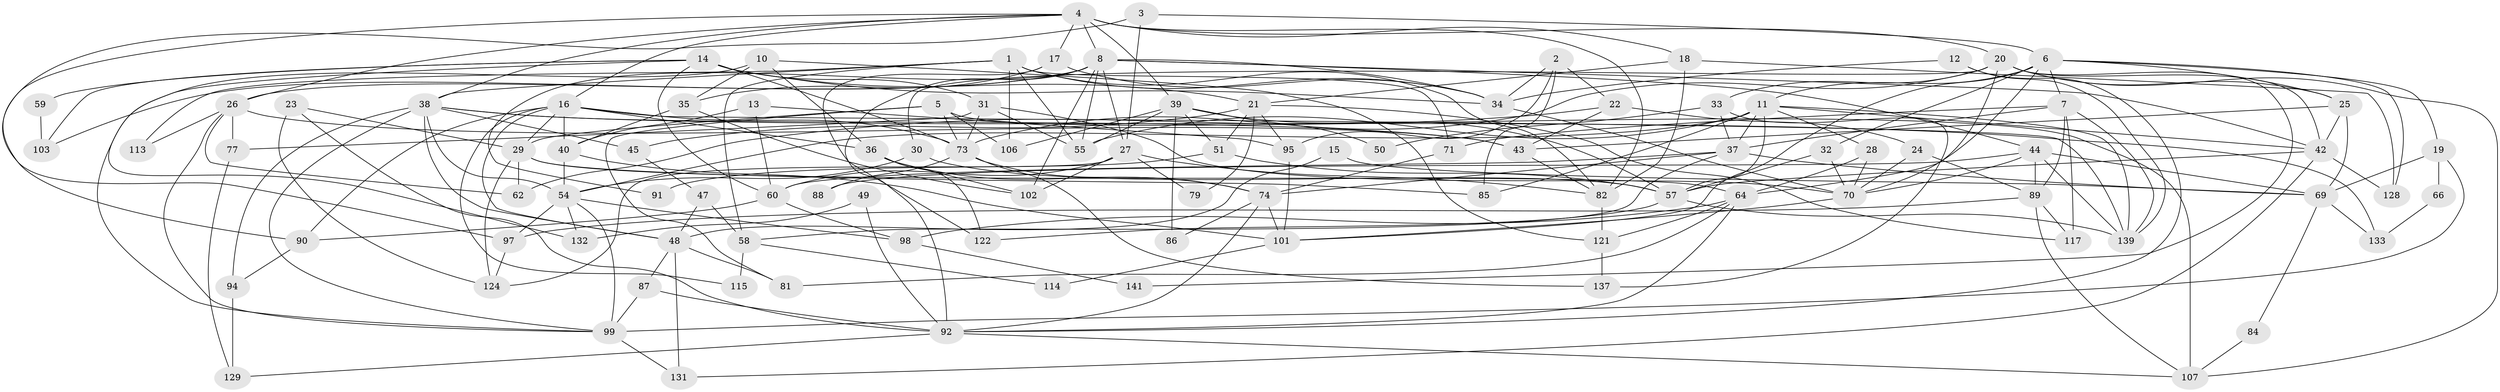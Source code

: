 // original degree distribution, {6: 0.1111111111111111, 4: 0.24305555555555555, 3: 0.2777777777777778, 5: 0.14583333333333334, 8: 0.027777777777777776, 2: 0.1597222222222222, 7: 0.027777777777777776, 9: 0.006944444444444444}
// Generated by graph-tools (version 1.1) at 2025/11/02/27/25 16:11:21]
// undirected, 100 vertices, 237 edges
graph export_dot {
graph [start="1"]
  node [color=gray90,style=filled];
  1 [super="+104"];
  2;
  3;
  4 [super="+142"];
  5 [super="+9"];
  6 [super="+75"];
  7 [super="+119"];
  8 [super="+109"];
  10 [super="+134"];
  11 [super="+130"];
  12;
  13 [super="+41"];
  14 [super="+68"];
  15;
  16 [super="+61"];
  17;
  18;
  19;
  20 [super="+80"];
  21 [super="+63"];
  22;
  23;
  24;
  25 [super="+118"];
  26 [super="+138"];
  27 [super="+67"];
  28;
  29 [super="+76"];
  30;
  31 [super="+78"];
  32 [super="+93"];
  33;
  34 [super="+53"];
  35;
  36;
  37 [super="+56"];
  38 [super="+135"];
  39 [super="+65"];
  40 [super="+127"];
  42 [super="+112"];
  43 [super="+46"];
  44 [super="+96"];
  45;
  47;
  48;
  49;
  50;
  51 [super="+52"];
  54 [super="+72"];
  55;
  57 [super="+83"];
  58 [super="+116"];
  59;
  60;
  62;
  64 [super="+110"];
  66;
  69 [super="+126"];
  70 [super="+108"];
  71;
  73;
  74 [super="+125"];
  77;
  79;
  81;
  82 [super="+111"];
  84;
  85 [super="+143"];
  86;
  87;
  88;
  89;
  90 [super="+144"];
  91;
  92 [super="+140"];
  94;
  95;
  97 [super="+120"];
  98;
  99 [super="+100"];
  101;
  102 [super="+105"];
  103;
  106;
  107 [super="+136"];
  113;
  114;
  115;
  117;
  121 [super="+123"];
  122;
  124;
  128;
  129;
  131;
  132;
  133;
  137;
  139;
  141;
  1 -- 55;
  1 -- 71;
  1 -- 106;
  1 -- 113;
  1 -- 82 [weight=2];
  1 -- 34;
  1 -- 38;
  1 -- 58;
  2 -- 22;
  2 -- 95;
  2 -- 34;
  2 -- 85;
  3 -- 27;
  3 -- 6;
  3 -- 90;
  4 -- 82;
  4 -- 20;
  4 -- 26;
  4 -- 97;
  4 -- 38;
  4 -- 39;
  4 -- 8;
  4 -- 16;
  4 -- 17;
  4 -- 18;
  5 -- 106;
  5 -- 81;
  5 -- 29;
  5 -- 73;
  5 -- 107;
  6 -- 11;
  6 -- 101;
  6 -- 128;
  6 -- 32;
  6 -- 19;
  6 -- 7;
  6 -- 70;
  6 -- 25;
  7 -- 117;
  7 -- 139;
  7 -- 37;
  7 -- 89;
  7 -- 71;
  8 -- 26;
  8 -- 27;
  8 -- 55;
  8 -- 103;
  8 -- 34;
  8 -- 42;
  8 -- 91;
  8 -- 92;
  8 -- 44;
  8 -- 102;
  10 -- 99;
  10 -- 35;
  10 -- 121;
  10 -- 36;
  11 -- 139;
  11 -- 28;
  11 -- 42;
  11 -- 37;
  11 -- 54;
  11 -- 55;
  11 -- 57;
  11 -- 85;
  12 -- 139;
  12 -- 34;
  12 -- 92;
  13 -- 95;
  13 -- 60;
  13 -- 40;
  14 -- 60;
  14 -- 34;
  14 -- 21;
  14 -- 59;
  14 -- 132;
  14 -- 73;
  14 -- 103;
  14 -- 31;
  15 -- 48;
  15 -- 69;
  16 -- 139;
  16 -- 40;
  16 -- 115;
  16 -- 48;
  16 -- 36;
  16 -- 73;
  16 -- 29;
  16 -- 90;
  17 -- 35;
  17 -- 122;
  17 -- 34;
  18 -- 128;
  18 -- 21;
  18 -- 82;
  19 -- 66;
  19 -- 69;
  19 -- 99;
  20 -- 73;
  20 -- 64;
  20 -- 33;
  20 -- 141;
  20 -- 30;
  20 -- 25;
  20 -- 42;
  20 -- 107;
  21 -- 45;
  21 -- 79;
  21 -- 117;
  21 -- 51;
  21 -- 95;
  22 -- 43;
  22 -- 62;
  22 -- 24;
  23 -- 124;
  23 -- 92;
  23 -- 29;
  24 -- 89;
  24 -- 70;
  25 -- 69 [weight=2];
  25 -- 42;
  25 -- 43;
  26 -- 62;
  26 -- 113;
  26 -- 43;
  26 -- 99;
  26 -- 77;
  27 -- 60;
  27 -- 82;
  27 -- 102;
  27 -- 124;
  27 -- 79;
  28 -- 70;
  28 -- 64;
  29 -- 124;
  29 -- 62;
  29 -- 85;
  29 -- 64;
  30 -- 57;
  30 -- 54;
  31 -- 55;
  31 -- 73;
  31 -- 77;
  31 -- 70;
  32 -- 57;
  32 -- 70;
  33 -- 50;
  33 -- 137;
  33 -- 37;
  34 -- 70;
  35 -- 40;
  35 -- 102;
  36 -- 74;
  36 -- 102;
  36 -- 122;
  37 -- 60;
  37 -- 69;
  37 -- 74;
  37 -- 58;
  38 -- 43;
  38 -- 99;
  38 -- 48;
  38 -- 133;
  38 -- 45;
  38 -- 94;
  38 -- 54;
  39 -- 50;
  39 -- 86;
  39 -- 55;
  39 -- 57;
  39 -- 106;
  39 -- 51;
  40 -- 54;
  40 -- 101;
  42 -- 131;
  42 -- 57;
  42 -- 128;
  43 -- 82;
  44 -- 139;
  44 -- 70;
  44 -- 88;
  44 -- 69;
  44 -- 89;
  45 -- 47;
  47 -- 48;
  47 -- 58;
  48 -- 87;
  48 -- 81;
  48 -- 131;
  49 -- 132;
  49 -- 92;
  51 -- 91;
  51 -- 57;
  54 -- 98;
  54 -- 99;
  54 -- 132;
  54 -- 97;
  57 -- 122;
  57 -- 139;
  58 -- 114;
  58 -- 115;
  59 -- 103;
  60 -- 98;
  60 -- 90;
  64 -- 92;
  64 -- 81;
  64 -- 98;
  64 -- 121;
  66 -- 133;
  69 -- 133;
  69 -- 84;
  70 -- 101;
  71 -- 74;
  73 -- 74;
  73 -- 88;
  73 -- 137;
  74 -- 101;
  74 -- 86;
  74 -- 92;
  77 -- 129;
  82 -- 121;
  84 -- 107;
  87 -- 99;
  87 -- 92;
  89 -- 97 [weight=2];
  89 -- 117;
  89 -- 107;
  90 -- 94;
  92 -- 107;
  92 -- 129;
  94 -- 129;
  95 -- 101;
  97 -- 124;
  98 -- 141;
  99 -- 131;
  101 -- 114;
  121 -- 137;
}
